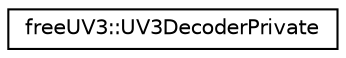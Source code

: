 digraph "Graphical Class Hierarchy"
{
  edge [fontname="Helvetica",fontsize="10",labelfontname="Helvetica",labelfontsize="10"];
  node [fontname="Helvetica",fontsize="10",shape=record];
  rankdir="LR";
  Node0 [label="freeUV3::UV3DecoderPrivate",height=0.2,width=0.4,color="black", fillcolor="white", style="filled",URL="$classfree_u_v3_1_1_u_v3_decoder_private.html"];
}
